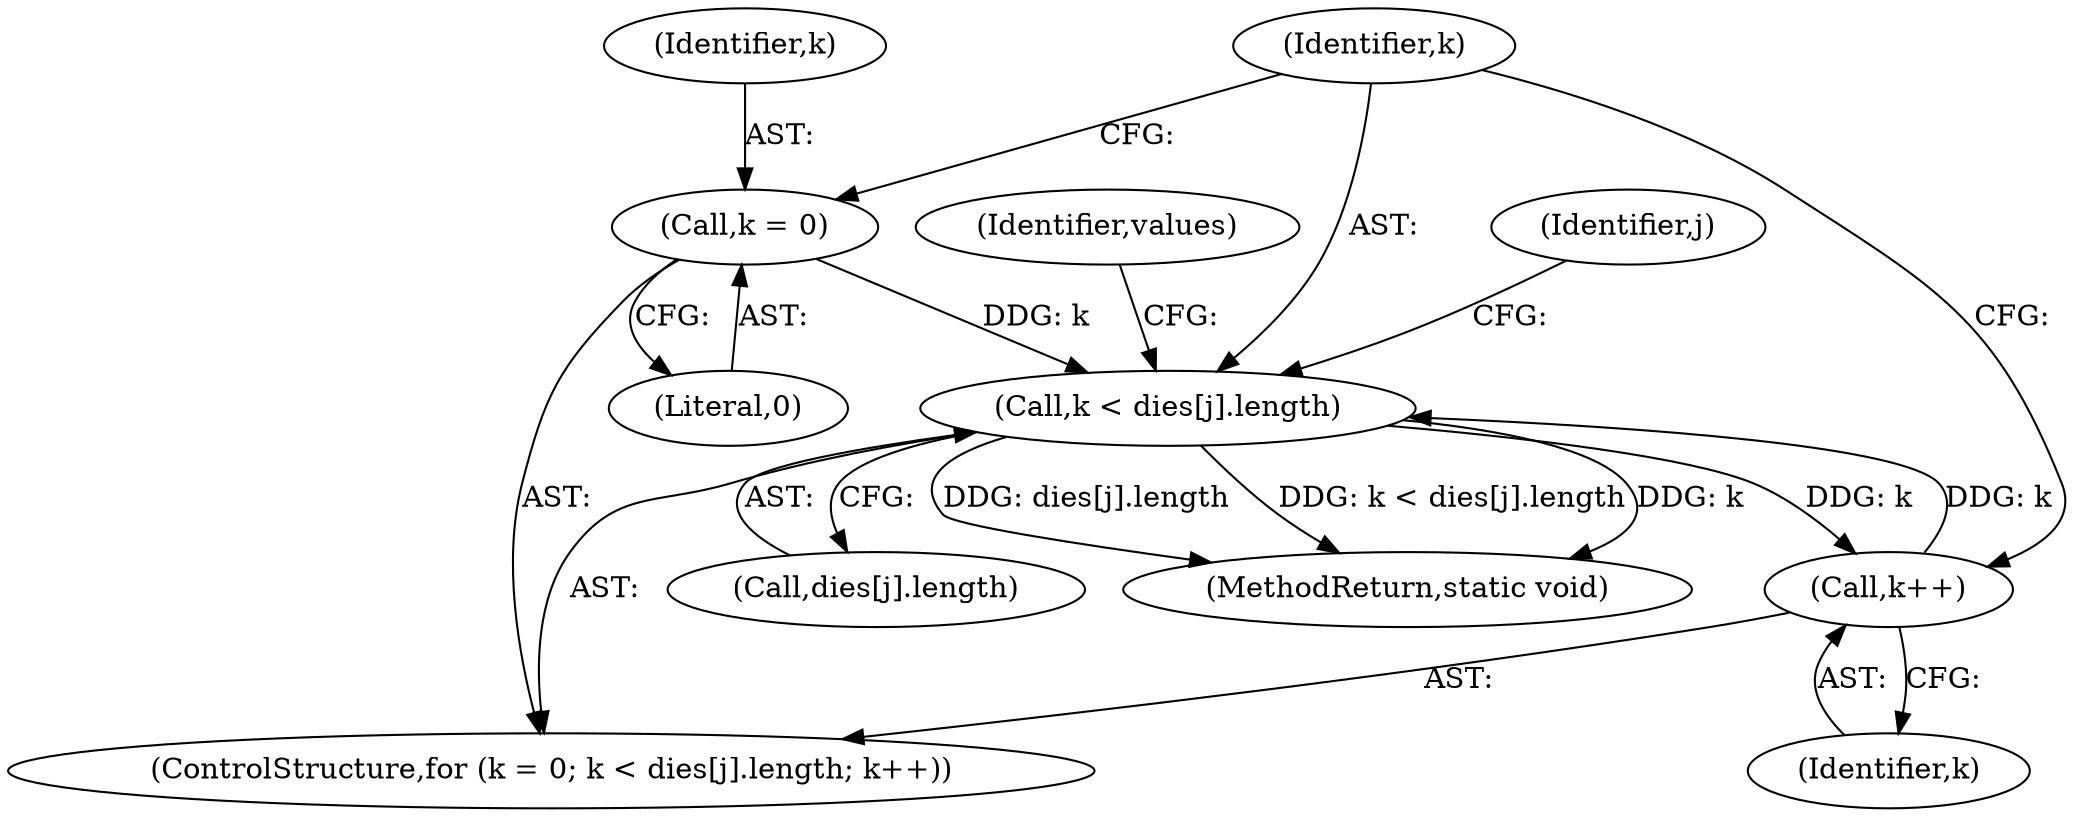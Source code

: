 digraph "0_radare2_2ca9ab45891b6ae8e32b6c28c81eebca059cbe5d@array" {
"1000278" [label="(Call,k < dies[j].length)"];
"1000285" [label="(Call,k++)"];
"1000278" [label="(Call,k < dies[j].length)"];
"1000275" [label="(Call,k = 0)"];
"1000279" [label="(Identifier,k)"];
"1000210" [label="(Identifier,j)"];
"1000292" [label="(Identifier,values)"];
"1000285" [label="(Call,k++)"];
"1000286" [label="(Identifier,k)"];
"1000278" [label="(Call,k < dies[j].length)"];
"1000276" [label="(Identifier,k)"];
"1000275" [label="(Call,k = 0)"];
"1000274" [label="(ControlStructure,for (k = 0; k < dies[j].length; k++))"];
"1000280" [label="(Call,dies[j].length)"];
"1000337" [label="(MethodReturn,static void)"];
"1000277" [label="(Literal,0)"];
"1000278" -> "1000274"  [label="AST: "];
"1000278" -> "1000280"  [label="CFG: "];
"1000279" -> "1000278"  [label="AST: "];
"1000280" -> "1000278"  [label="AST: "];
"1000292" -> "1000278"  [label="CFG: "];
"1000210" -> "1000278"  [label="CFG: "];
"1000278" -> "1000337"  [label="DDG: dies[j].length"];
"1000278" -> "1000337"  [label="DDG: k < dies[j].length"];
"1000278" -> "1000337"  [label="DDG: k"];
"1000285" -> "1000278"  [label="DDG: k"];
"1000275" -> "1000278"  [label="DDG: k"];
"1000278" -> "1000285"  [label="DDG: k"];
"1000285" -> "1000274"  [label="AST: "];
"1000285" -> "1000286"  [label="CFG: "];
"1000286" -> "1000285"  [label="AST: "];
"1000279" -> "1000285"  [label="CFG: "];
"1000275" -> "1000274"  [label="AST: "];
"1000275" -> "1000277"  [label="CFG: "];
"1000276" -> "1000275"  [label="AST: "];
"1000277" -> "1000275"  [label="AST: "];
"1000279" -> "1000275"  [label="CFG: "];
}
